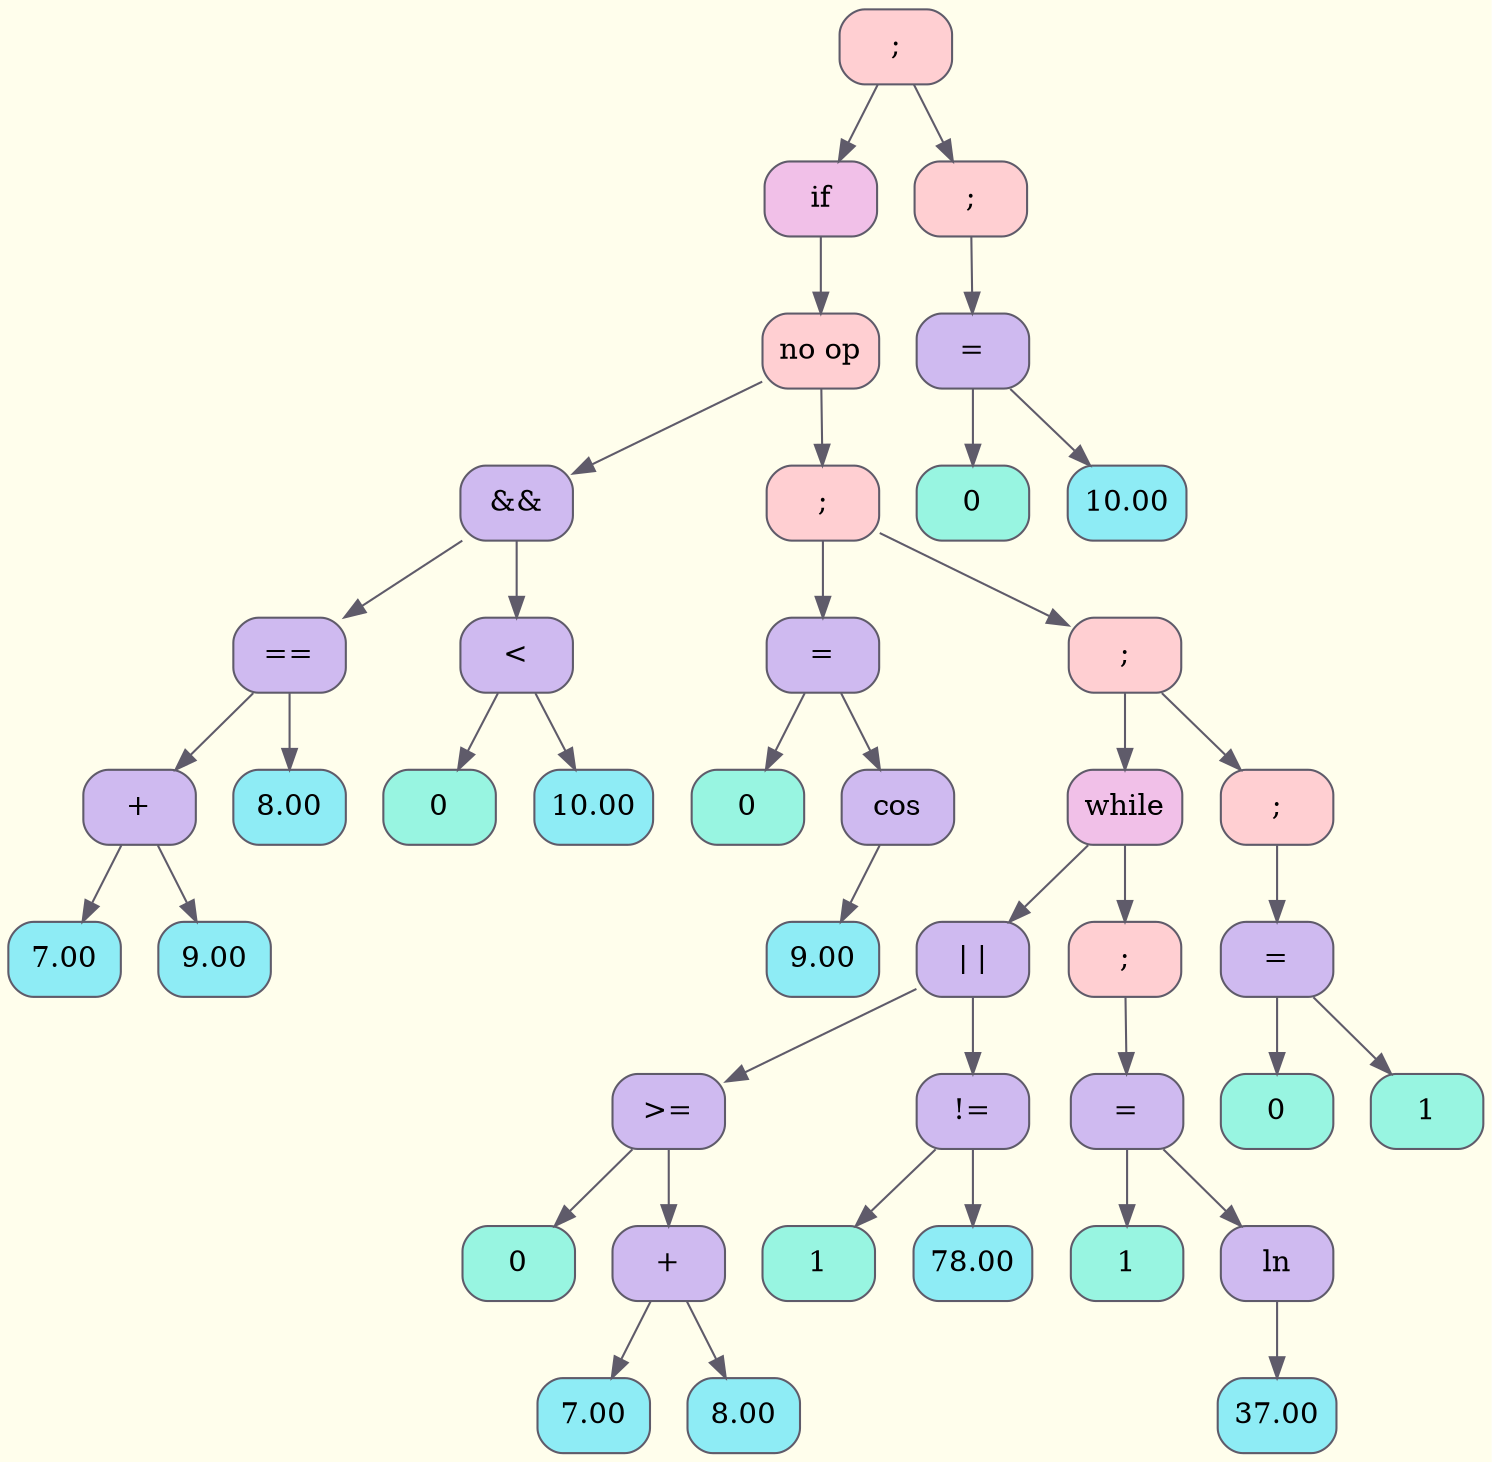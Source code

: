 digraph Tree {
	rankdir = TB;
	node [shape = record];
	edge [color = "#5F5B6A"];
	bgcolor = "#FFFEEC";
	node0x6303d61acb70 [color = "#5F5B6A", shape = Mrecord, style = filled, fillcolor = "#FFCFD2", label = "{;}"];
		node0x6303d61acb70 -> node0x6303d61acae0
	node0x6303d61acae0 [color = "#5F5B6A", shape = Mrecord, style = filled, fillcolor = "#F1C0E8", label = "{if}"];
		node0x6303d61acae0 -> node0x6303d61acab0
	node0x6303d61acab0 [color = "#5F5B6A", shape = Mrecord, style = filled, fillcolor = "#FFCFD2", label = "{no op}"];
		node0x6303d61acab0 -> node0x6303d61ac7e0
	node0x6303d61ac7e0 [color = "#5F5B6A", shape = Mrecord, style = filled, fillcolor = "#CFBAF0", label = "{&&}"];
		node0x6303d61ac7e0 -> node0x6303d61ac780
	node0x6303d61ac780 [color = "#5F5B6A", shape = Mrecord, style = filled, fillcolor = "#CFBAF0", label = "{==}"];
		node0x6303d61ac780 -> node0x6303d61ac750
	node0x6303d61ac750 [color = "#5F5B6A", shape = Mrecord, style = filled, fillcolor = "#CFBAF0", label = "{+}"];
		node0x6303d61ac750 -> node0x6303d61aba10
	node0x6303d61aba10 [color = "#5F5B6A", shape = Mrecord, style = filled, fillcolor = "#8EECF5", label = "{7.00}"];
		node0x6303d61ac750 -> node0x6303d61aba70
	node0x6303d61aba70 [color = "#5F5B6A", shape = Mrecord, style = filled, fillcolor = "#8EECF5", label = "{9.00}"];
		node0x6303d61ac780 -> node0x6303d61abad0
	node0x6303d61abad0 [color = "#5F5B6A", shape = Mrecord, style = filled, fillcolor = "#8EECF5", label = "{8.00}"];
		node0x6303d61ac7e0 -> node0x6303d61ac7b0
	node0x6303d61ac7b0 [color = "#5F5B6A", shape = Mrecord, style = filled, fillcolor = "#CFBAF0", label = "{&lt;}"];
		node0x6303d61ac7b0 -> node0x6303d61abb30
	node0x6303d61abb30 [color = "#5F5B6A", shape = Mrecord, style = filled, fillcolor = "#98F5E1", label = "{0}"];
		node0x6303d61ac7b0 -> node0x6303d61abb90
	node0x6303d61abb90 [color = "#5F5B6A", shape = Mrecord, style = filled, fillcolor = "#8EECF5", label = "{10.00}"];
		node0x6303d61acab0 -> node0x6303d61aca80
	node0x6303d61aca80 [color = "#5F5B6A", shape = Mrecord, style = filled, fillcolor = "#FFCFD2", label = "{;}"];
		node0x6303d61aca80 -> node0x6303d61ac840
	node0x6303d61ac840 [color = "#5F5B6A", shape = Mrecord, style = filled, fillcolor = "#CFBAF0", label = "{=}"];
		node0x6303d61ac840 -> node0x6303d61abc20
	node0x6303d61abc20 [color = "#5F5B6A", shape = Mrecord, style = filled, fillcolor = "#98F5E1", label = "{0}"];
		node0x6303d61ac840 -> node0x6303d61ac810
	node0x6303d61ac810 [color = "#5F5B6A", shape = Mrecord, style = filled, fillcolor = "#CFBAF0", label = "{cos}"];
		node0x6303d61ac810 -> node0x6303d61abce0
	node0x6303d61abce0 [color = "#5F5B6A", shape = Mrecord, style = filled, fillcolor = "#8EECF5", label = "{9.00}"];
		node0x6303d61aca80 -> node0x6303d61aca50
	node0x6303d61aca50 [color = "#5F5B6A", shape = Mrecord, style = filled, fillcolor = "#FFCFD2", label = "{;}"];
		node0x6303d61aca50 -> node0x6303d61ac9c0
	node0x6303d61ac9c0 [color = "#5F5B6A", shape = Mrecord, style = filled, fillcolor = "#F1C0E8", label = "{while}"];
		node0x6303d61ac9c0 -> node0x6303d61ac900
	node0x6303d61ac900 [color = "#5F5B6A", shape = Mrecord, style = filled, fillcolor = "#CFBAF0", label = "{\| \|}"];
		node0x6303d61ac900 -> node0x6303d61ac8a0
	node0x6303d61ac8a0 [color = "#5F5B6A", shape = Mrecord, style = filled, fillcolor = "#CFBAF0", label = "{&gt;=}"];
		node0x6303d61ac8a0 -> node0x6303d61abdd0
	node0x6303d61abdd0 [color = "#5F5B6A", shape = Mrecord, style = filled, fillcolor = "#98F5E1", label = "{0}"];
		node0x6303d61ac8a0 -> node0x6303d61ac870
	node0x6303d61ac870 [color = "#5F5B6A", shape = Mrecord, style = filled, fillcolor = "#CFBAF0", label = "{+}"];
		node0x6303d61ac870 -> node0x6303d61abe30
	node0x6303d61abe30 [color = "#5F5B6A", shape = Mrecord, style = filled, fillcolor = "#8EECF5", label = "{7.00}"];
		node0x6303d61ac870 -> node0x6303d61abe90
	node0x6303d61abe90 [color = "#5F5B6A", shape = Mrecord, style = filled, fillcolor = "#8EECF5", label = "{8.00}"];
		node0x6303d61ac900 -> node0x6303d61ac8d0
	node0x6303d61ac8d0 [color = "#5F5B6A", shape = Mrecord, style = filled, fillcolor = "#CFBAF0", label = "{!=}"];
		node0x6303d61ac8d0 -> node0x6303d61abef0
	node0x6303d61abef0 [color = "#5F5B6A", shape = Mrecord, style = filled, fillcolor = "#98F5E1", label = "{1}"];
		node0x6303d61ac8d0 -> node0x6303d61abf50
	node0x6303d61abf50 [color = "#5F5B6A", shape = Mrecord, style = filled, fillcolor = "#8EECF5", label = "{78.00}"];
		node0x6303d61ac9c0 -> node0x6303d61ac990
	node0x6303d61ac990 [color = "#5F5B6A", shape = Mrecord, style = filled, fillcolor = "#FFCFD2", label = "{;}"];
		node0x6303d61ac990 -> node0x6303d61ac960
	node0x6303d61ac960 [color = "#5F5B6A", shape = Mrecord, style = filled, fillcolor = "#CFBAF0", label = "{=}"];
		node0x6303d61ac960 -> node0x6303d61abfe0
	node0x6303d61abfe0 [color = "#5F5B6A", shape = Mrecord, style = filled, fillcolor = "#98F5E1", label = "{1}"];
		node0x6303d61ac960 -> node0x6303d61ac930
	node0x6303d61ac930 [color = "#5F5B6A", shape = Mrecord, style = filled, fillcolor = "#CFBAF0", label = "{ln}"];
		node0x6303d61ac930 -> node0x6303d61ac0a0
	node0x6303d61ac0a0 [color = "#5F5B6A", shape = Mrecord, style = filled, fillcolor = "#8EECF5", label = "{37.00}"];
		node0x6303d61aca50 -> node0x6303d61aca20
	node0x6303d61aca20 [color = "#5F5B6A", shape = Mrecord, style = filled, fillcolor = "#FFCFD2", label = "{;}"];
		node0x6303d61aca20 -> node0x6303d61ac9f0
	node0x6303d61ac9f0 [color = "#5F5B6A", shape = Mrecord, style = filled, fillcolor = "#CFBAF0", label = "{=}"];
		node0x6303d61ac9f0 -> node0x6303d61ac160
	node0x6303d61ac160 [color = "#5F5B6A", shape = Mrecord, style = filled, fillcolor = "#98F5E1", label = "{0}"];
		node0x6303d61ac9f0 -> node0x6303d61ac1c0
	node0x6303d61ac1c0 [color = "#5F5B6A", shape = Mrecord, style = filled, fillcolor = "#98F5E1", label = "{1}"];
		node0x6303d61acb70 -> node0x6303d61acb40
	node0x6303d61acb40 [color = "#5F5B6A", shape = Mrecord, style = filled, fillcolor = "#FFCFD2", label = "{;}"];
		node0x6303d61acb40 -> node0x6303d61acb10
	node0x6303d61acb10 [color = "#5F5B6A", shape = Mrecord, style = filled, fillcolor = "#CFBAF0", label = "{=}"];
		node0x6303d61acb10 -> node0x6303d61ac250
	node0x6303d61ac250 [color = "#5F5B6A", shape = Mrecord, style = filled, fillcolor = "#98F5E1", label = "{0}"];
		node0x6303d61acb10 -> node0x6303d61ac2b0
	node0x6303d61ac2b0 [color = "#5F5B6A", shape = Mrecord, style = filled, fillcolor = "#8EECF5", label = "{10.00}"];
}

